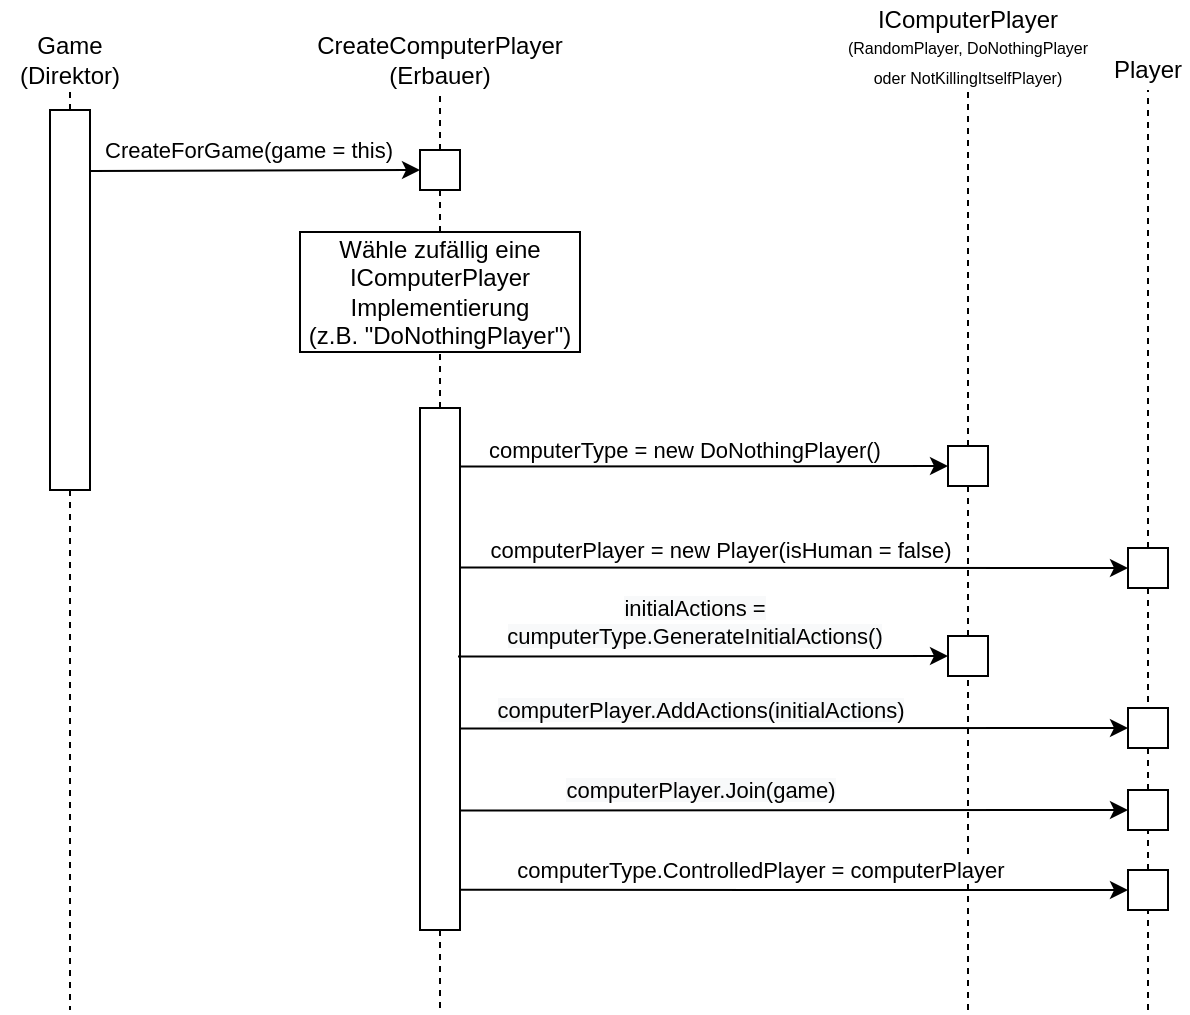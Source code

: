 <mxfile version="13.0.3" type="device"><diagram id="fM0mmyncehd36W97iBLX" name="Page-1"><mxGraphModel dx="2249" dy="832" grid="1" gridSize="10" guides="1" tooltips="1" connect="1" arrows="1" fold="1" page="1" pageScale="1" pageWidth="827" pageHeight="1169" math="0" shadow="0"><root><mxCell id="0"/><mxCell id="1" parent="0"/><mxCell id="iww79VLqgvx1VD30_uuq-27" value="" style="endArrow=none;dashed=1;html=1;entryX=0.5;entryY=1;entryDx=0;entryDy=0;" parent="1" target="iww79VLqgvx1VD30_uuq-22" edge="1"><mxGeometry width="50" height="50" relative="1" as="geometry"><mxPoint x="374" y="540" as="sourcePoint"/><mxPoint x="384" y="363" as="targetPoint"/></mxGeometry></mxCell><mxCell id="DU9Pxa822Ywa4XOexJHy-1" value="CreateComputerPlayer&lt;br&gt;(Erbauer)" style="text;html=1;strokeColor=none;fillColor=none;align=center;verticalAlign=middle;whiteSpace=wrap;rounded=0;" parent="1" vertex="1"><mxGeometry x="40" y="50" width="140" height="30" as="geometry"/></mxCell><mxCell id="DU9Pxa822Ywa4XOexJHy-2" value="" style="rounded=0;whiteSpace=wrap;html=1;" parent="1" vertex="1"><mxGeometry x="-85" y="90" width="20" height="190" as="geometry"/></mxCell><mxCell id="DU9Pxa822Ywa4XOexJHy-3" value="" style="rounded=0;whiteSpace=wrap;html=1;" parent="1" vertex="1"><mxGeometry x="454" y="309" width="20" height="20" as="geometry"/></mxCell><mxCell id="DU9Pxa822Ywa4XOexJHy-7" value="Player" style="text;html=1;strokeColor=none;fillColor=none;align=center;verticalAlign=middle;whiteSpace=wrap;rounded=0;" parent="1" vertex="1"><mxGeometry x="444" y="60" width="40" height="20" as="geometry"/></mxCell><mxCell id="DU9Pxa822Ywa4XOexJHy-8" value="computerPlayer = new Player(isHuman = false)" style="endArrow=classic;html=1;exitX=1;exitY=0.75;exitDx=0;exitDy=0;entryX=0;entryY=0.5;entryDx=0;entryDy=0;" parent="1" target="DU9Pxa822Ywa4XOexJHy-3" edge="1"><mxGeometry x="-0.222" y="9" width="50" height="50" relative="1" as="geometry"><mxPoint x="120" y="318.75" as="sourcePoint"/><mxPoint x="454" y="319" as="targetPoint"/><Array as="points"/><mxPoint as="offset"/></mxGeometry></mxCell><mxCell id="DU9Pxa822Ywa4XOexJHy-9" value="&lt;font style=&quot;font-size: 11px ; background-color: rgb(255 , 255 , 255)&quot;&gt;computerType.ControlledPlayer = computerPlayer&lt;/font&gt;" style="endArrow=classic;html=1;exitX=1;exitY=0.923;exitDx=0;exitDy=0;entryX=0;entryY=0.5;entryDx=0;entryDy=0;exitPerimeter=0;" parent="1" source="iww79VLqgvx1VD30_uuq-11" target="iww79VLqgvx1VD30_uuq-26" edge="1"><mxGeometry x="-0.102" y="10" width="50" height="50" relative="1" as="geometry"><mxPoint x="240" y="480.21" as="sourcePoint"/><mxPoint x="440" y="479.71" as="targetPoint"/><mxPoint as="offset"/></mxGeometry></mxCell><mxCell id="DU9Pxa822Ywa4XOexJHy-14" value="" style="endArrow=none;dashed=1;html=1;entryX=0.5;entryY=1;entryDx=0;entryDy=0;exitX=0.5;exitY=0;exitDx=0;exitDy=0;" parent="1" source="DU9Pxa822Ywa4XOexJHy-3" target="DU9Pxa822Ywa4XOexJHy-7" edge="1"><mxGeometry width="50" height="50" relative="1" as="geometry"><mxPoint x="354" y="300" as="sourcePoint"/><mxPoint x="404" y="250" as="targetPoint"/></mxGeometry></mxCell><mxCell id="DU9Pxa822Ywa4XOexJHy-16" value="" style="endArrow=none;dashed=1;html=1;exitX=0.5;exitY=1;exitDx=0;exitDy=0;entryX=0.5;entryY=0;entryDx=0;entryDy=0;" parent="1" source="DU9Pxa822Ywa4XOexJHy-3" target="iww79VLqgvx1VD30_uuq-23" edge="1"><mxGeometry width="50" height="50" relative="1" as="geometry"><mxPoint x="424" y="408" as="sourcePoint"/><mxPoint x="464" y="363" as="targetPoint"/></mxGeometry></mxCell><mxCell id="DU9Pxa822Ywa4XOexJHy-17" value="IComputerPlayer" style="text;html=1;strokeColor=none;fillColor=none;align=center;verticalAlign=middle;whiteSpace=wrap;rounded=0;" parent="1" vertex="1"><mxGeometry x="294" y="35" width="160" height="20" as="geometry"/></mxCell><mxCell id="DU9Pxa822Ywa4XOexJHy-18" value="computerType = new DoNothingPlayer()" style="endArrow=classic;html=1;exitX=1;exitY=0.25;exitDx=0;exitDy=0;entryX=0;entryY=0.5;entryDx=0;entryDy=0;" parent="1" target="DU9Pxa822Ywa4XOexJHy-19" edge="1"><mxGeometry x="-0.083" y="8" width="50" height="50" relative="1" as="geometry"><mxPoint x="120" y="268.25" as="sourcePoint"/><mxPoint x="360" y="268" as="targetPoint"/><mxPoint as="offset"/></mxGeometry></mxCell><mxCell id="DU9Pxa822Ywa4XOexJHy-19" value="" style="rounded=0;whiteSpace=wrap;html=1;" parent="1" vertex="1"><mxGeometry x="364" y="258" width="20" height="20" as="geometry"/></mxCell><mxCell id="DU9Pxa822Ywa4XOexJHy-22" value="" style="endArrow=none;dashed=1;html=1;entryX=0.5;entryY=1;entryDx=0;entryDy=0;exitX=0.5;exitY=0;exitDx=0;exitDy=0;" parent="1" source="DU9Pxa822Ywa4XOexJHy-19" target="iww79VLqgvx1VD30_uuq-13" edge="1"><mxGeometry width="50" height="50" relative="1" as="geometry"><mxPoint x="626" y="409" as="sourcePoint"/><mxPoint x="626" y="251" as="targetPoint"/></mxGeometry></mxCell><mxCell id="DU9Pxa822Ywa4XOexJHy-23" value="" style="endArrow=none;dashed=1;html=1;exitX=0.5;exitY=1;exitDx=0;exitDy=0;entryX=0.5;entryY=0;entryDx=0;entryDy=0;" parent="1" source="DU9Pxa822Ywa4XOexJHy-19" target="iww79VLqgvx1VD30_uuq-22" edge="1"><mxGeometry width="50" height="50" relative="1" as="geometry"><mxPoint x="656" y="330" as="sourcePoint"/><mxPoint x="374" y="340" as="targetPoint"/></mxGeometry></mxCell><mxCell id="DU9Pxa822Ywa4XOexJHy-24" value="" style="endArrow=none;dashed=1;html=1;exitX=0.5;exitY=0;exitDx=0;exitDy=0;entryX=0.5;entryY=1;entryDx=0;entryDy=0;" parent="1" source="DU9Pxa822Ywa4XOexJHy-2" target="iww79VLqgvx1VD30_uuq-4" edge="1"><mxGeometry width="50" height="50" relative="1" as="geometry"><mxPoint x="490" y="220" as="sourcePoint"/><mxPoint x="70" y="150" as="targetPoint"/></mxGeometry></mxCell><mxCell id="DU9Pxa822Ywa4XOexJHy-28" value="" style="endArrow=none;dashed=1;html=1;entryX=0.5;entryY=1;entryDx=0;entryDy=0;exitX=0.5;exitY=0;exitDx=0;exitDy=0;" parent="1" source="iww79VLqgvx1VD30_uuq-6" target="DU9Pxa822Ywa4XOexJHy-1" edge="1"><mxGeometry width="50" height="50" relative="1" as="geometry"><mxPoint x="100" y="90" as="sourcePoint"/><mxPoint x="330" y="90" as="targetPoint"/></mxGeometry></mxCell><mxCell id="iww79VLqgvx1VD30_uuq-2" value="" style="endArrow=none;dashed=1;html=1;exitX=0.5;exitY=1;exitDx=0;exitDy=0;" parent="1" source="DU9Pxa822Ywa4XOexJHy-2" edge="1"><mxGeometry width="50" height="50" relative="1" as="geometry"><mxPoint x="300" y="370" as="sourcePoint"/><mxPoint x="-75" y="540" as="targetPoint"/></mxGeometry></mxCell><mxCell id="iww79VLqgvx1VD30_uuq-3" value="Wähle zufällig eine IComputerPlayer Implementierung&lt;br&gt;(z.B. &quot;DoNothingPlayer&quot;)" style="rounded=0;whiteSpace=wrap;html=1;" parent="1" vertex="1"><mxGeometry x="40" y="151" width="140" height="60" as="geometry"/></mxCell><mxCell id="iww79VLqgvx1VD30_uuq-4" value="Game&lt;br&gt;(Direktor)" style="text;html=1;strokeColor=none;fillColor=none;align=center;verticalAlign=middle;whiteSpace=wrap;rounded=0;" parent="1" vertex="1"><mxGeometry x="-110" y="50" width="70" height="30" as="geometry"/></mxCell><mxCell id="iww79VLqgvx1VD30_uuq-5" value="CreateForGame(game = this)" style="endArrow=classic;html=1;exitX=1;exitY=0.25;exitDx=0;exitDy=0;entryX=0;entryY=0.5;entryDx=0;entryDy=0;" parent="1" target="iww79VLqgvx1VD30_uuq-6" edge="1"><mxGeometry x="-0.036" y="10" width="50" height="50" relative="1" as="geometry"><mxPoint x="-65" y="120.5" as="sourcePoint"/><mxPoint x="60" y="120" as="targetPoint"/><mxPoint as="offset"/></mxGeometry></mxCell><mxCell id="iww79VLqgvx1VD30_uuq-6" value="" style="rounded=0;whiteSpace=wrap;html=1;" parent="1" vertex="1"><mxGeometry x="100" y="110" width="20" height="20" as="geometry"/></mxCell><mxCell id="iww79VLqgvx1VD30_uuq-9" value="" style="endArrow=none;dashed=1;html=1;entryX=0.5;entryY=0;entryDx=0;entryDy=0;exitX=0.5;exitY=1;exitDx=0;exitDy=0;" parent="1" source="iww79VLqgvx1VD30_uuq-6" target="iww79VLqgvx1VD30_uuq-3" edge="1"><mxGeometry width="50" height="50" relative="1" as="geometry"><mxPoint x="120" y="120" as="sourcePoint"/><mxPoint x="120" y="90" as="targetPoint"/></mxGeometry></mxCell><mxCell id="iww79VLqgvx1VD30_uuq-10" value="" style="endArrow=none;dashed=1;html=1;exitX=0.5;exitY=0;exitDx=0;exitDy=0;entryX=0.5;entryY=1;entryDx=0;entryDy=0;" parent="1" source="iww79VLqgvx1VD30_uuq-11" target="iww79VLqgvx1VD30_uuq-3" edge="1"><mxGeometry width="50" height="50" relative="1" as="geometry"><mxPoint x="100" y="219" as="sourcePoint"/><mxPoint x="110" y="210" as="targetPoint"/></mxGeometry></mxCell><mxCell id="iww79VLqgvx1VD30_uuq-11" value="" style="rounded=0;whiteSpace=wrap;html=1;" parent="1" vertex="1"><mxGeometry x="100" y="239" width="20" height="261" as="geometry"/></mxCell><mxCell id="iww79VLqgvx1VD30_uuq-13" value="&lt;font style=&quot;font-size: 8px&quot;&gt;(RandomPlayer, DoNothingPlayer&lt;br&gt;oder NotKillingItselfPlayer)&lt;/font&gt;" style="text;html=1;strokeColor=none;fillColor=none;align=center;verticalAlign=middle;whiteSpace=wrap;rounded=0;" parent="1" vertex="1"><mxGeometry x="294" y="50" width="160" height="30" as="geometry"/></mxCell><mxCell id="iww79VLqgvx1VD30_uuq-20" value="&lt;span style=&quot;background-color: rgb(248 , 249 , 250)&quot;&gt;&lt;font style=&quot;font-size: 11px&quot;&gt;initialActions =&lt;br&gt;cumputerType.GenerateInitialActions()&lt;/font&gt;&lt;/span&gt;" style="endArrow=classic;html=1;exitX=0.95;exitY=0.532;exitDx=0;exitDy=0;exitPerimeter=0;entryX=0;entryY=0.5;entryDx=0;entryDy=0;" parent="1" target="iww79VLqgvx1VD30_uuq-22" edge="1"><mxGeometry x="-0.036" y="17" width="50" height="50" relative="1" as="geometry"><mxPoint x="119" y="363.252" as="sourcePoint"/><mxPoint x="364" y="363" as="targetPoint"/><mxPoint as="offset"/></mxGeometry></mxCell><mxCell id="iww79VLqgvx1VD30_uuq-21" value="&lt;span style=&quot;background-color: rgb(248 , 249 , 250)&quot;&gt;&lt;font style=&quot;font-size: 11px&quot;&gt;computerPlayer.AddActions(initialActions)&lt;/font&gt;&lt;/span&gt;" style="endArrow=classic;html=1;exitX=1;exitY=0.75;exitDx=0;exitDy=0;entryX=0;entryY=0.5;entryDx=0;entryDy=0;" parent="1" target="iww79VLqgvx1VD30_uuq-23" edge="1"><mxGeometry x="-0.281" y="9" width="50" height="50" relative="1" as="geometry"><mxPoint x="120" y="399.25" as="sourcePoint"/><mxPoint x="430" y="399" as="targetPoint"/><mxPoint as="offset"/></mxGeometry></mxCell><mxCell id="iww79VLqgvx1VD30_uuq-22" value="" style="rounded=0;whiteSpace=wrap;html=1;" parent="1" vertex="1"><mxGeometry x="364" y="353" width="20" height="20" as="geometry"/></mxCell><mxCell id="iww79VLqgvx1VD30_uuq-23" value="" style="rounded=0;whiteSpace=wrap;html=1;" parent="1" vertex="1"><mxGeometry x="454" y="389" width="20" height="20" as="geometry"/></mxCell><mxCell id="iww79VLqgvx1VD30_uuq-24" value="&lt;span style=&quot;background-color: rgb(248 , 249 , 250)&quot;&gt;&lt;font style=&quot;font-size: 11px&quot;&gt;computerPlayer.Join(game)&lt;/font&gt;&lt;/span&gt;" style="endArrow=classic;html=1;exitX=1;exitY=0.75;exitDx=0;exitDy=0;entryX=0;entryY=0.5;entryDx=0;entryDy=0;" parent="1" target="iww79VLqgvx1VD30_uuq-25" edge="1"><mxGeometry x="-0.281" y="10" width="50" height="50" relative="1" as="geometry"><mxPoint x="120" y="440.25" as="sourcePoint"/><mxPoint x="430" y="440" as="targetPoint"/><mxPoint as="offset"/></mxGeometry></mxCell><mxCell id="iww79VLqgvx1VD30_uuq-25" value="" style="rounded=0;whiteSpace=wrap;html=1;" parent="1" vertex="1"><mxGeometry x="454" y="430" width="20" height="20" as="geometry"/></mxCell><mxCell id="iww79VLqgvx1VD30_uuq-26" value="" style="rounded=0;whiteSpace=wrap;html=1;" parent="1" vertex="1"><mxGeometry x="454" y="470" width="20" height="20" as="geometry"/></mxCell><mxCell id="iww79VLqgvx1VD30_uuq-28" value="" style="endArrow=none;dashed=1;html=1;exitX=0.5;exitY=0;exitDx=0;exitDy=0;entryX=0.5;entryY=1;entryDx=0;entryDy=0;" parent="1" source="iww79VLqgvx1VD30_uuq-25" target="iww79VLqgvx1VD30_uuq-23" edge="1"><mxGeometry width="50" height="50" relative="1" as="geometry"><mxPoint x="474" y="339" as="sourcePoint"/><mxPoint x="474" y="399" as="targetPoint"/></mxGeometry></mxCell><mxCell id="iww79VLqgvx1VD30_uuq-30" value="" style="endArrow=none;dashed=1;html=1;exitX=0.5;exitY=0;exitDx=0;exitDy=0;entryX=0.5;entryY=1;entryDx=0;entryDy=0;" parent="1" source="iww79VLqgvx1VD30_uuq-26" target="iww79VLqgvx1VD30_uuq-25" edge="1"><mxGeometry width="50" height="50" relative="1" as="geometry"><mxPoint x="484" y="349" as="sourcePoint"/><mxPoint x="484" y="409" as="targetPoint"/></mxGeometry></mxCell><mxCell id="iww79VLqgvx1VD30_uuq-31" value="" style="endArrow=none;dashed=1;html=1;entryX=0.5;entryY=1;entryDx=0;entryDy=0;" parent="1" target="iww79VLqgvx1VD30_uuq-26" edge="1"><mxGeometry width="50" height="50" relative="1" as="geometry"><mxPoint x="464" y="540" as="sourcePoint"/><mxPoint x="494" y="419" as="targetPoint"/></mxGeometry></mxCell><mxCell id="iww79VLqgvx1VD30_uuq-32" value="" style="endArrow=none;dashed=1;html=1;exitX=0.5;exitY=1;exitDx=0;exitDy=0;" parent="1" source="iww79VLqgvx1VD30_uuq-11" edge="1"><mxGeometry width="50" height="50" relative="1" as="geometry"><mxPoint x="504" y="369" as="sourcePoint"/><mxPoint x="110" y="540" as="targetPoint"/></mxGeometry></mxCell></root></mxGraphModel></diagram></mxfile>